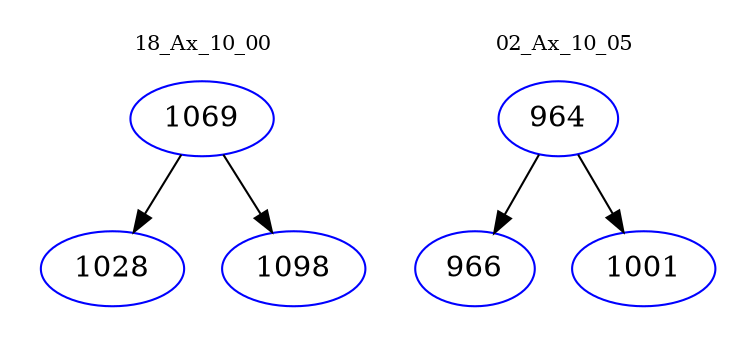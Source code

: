 digraph{
subgraph cluster_0 {
color = white
label = "18_Ax_10_00";
fontsize=10;
T0_1069 [label="1069", color="blue"]
T0_1069 -> T0_1028 [color="black"]
T0_1028 [label="1028", color="blue"]
T0_1069 -> T0_1098 [color="black"]
T0_1098 [label="1098", color="blue"]
}
subgraph cluster_1 {
color = white
label = "02_Ax_10_05";
fontsize=10;
T1_964 [label="964", color="blue"]
T1_964 -> T1_966 [color="black"]
T1_966 [label="966", color="blue"]
T1_964 -> T1_1001 [color="black"]
T1_1001 [label="1001", color="blue"]
}
}
